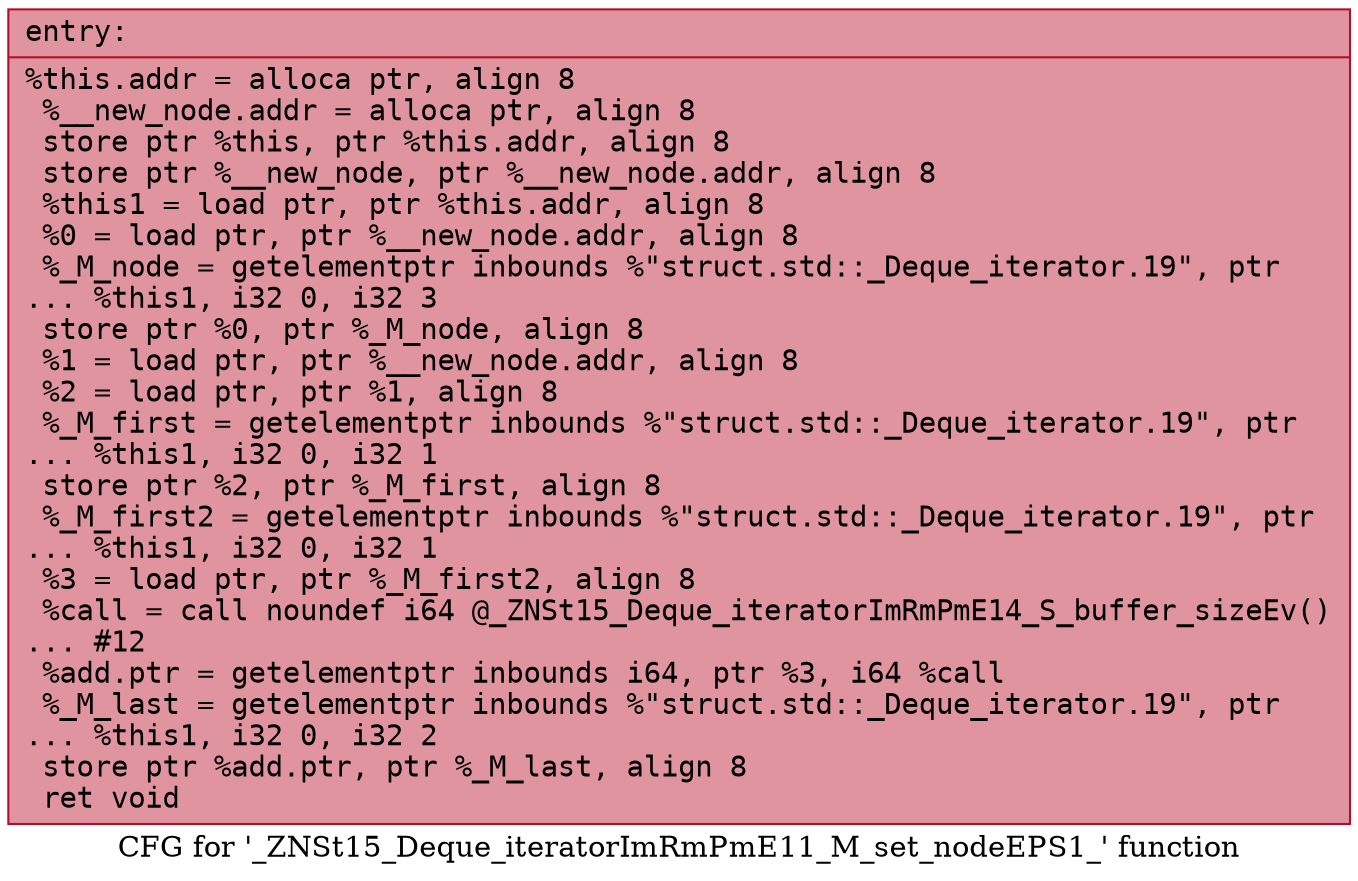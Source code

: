 digraph "CFG for '_ZNSt15_Deque_iteratorImRmPmE11_M_set_nodeEPS1_' function" {
	label="CFG for '_ZNSt15_Deque_iteratorImRmPmE11_M_set_nodeEPS1_' function";

	Node0x560dc9fe2bb0 [shape=record,color="#b70d28ff", style=filled, fillcolor="#b70d2870" fontname="Courier",label="{entry:\l|  %this.addr = alloca ptr, align 8\l  %__new_node.addr = alloca ptr, align 8\l  store ptr %this, ptr %this.addr, align 8\l  store ptr %__new_node, ptr %__new_node.addr, align 8\l  %this1 = load ptr, ptr %this.addr, align 8\l  %0 = load ptr, ptr %__new_node.addr, align 8\l  %_M_node = getelementptr inbounds %\"struct.std::_Deque_iterator.19\", ptr\l... %this1, i32 0, i32 3\l  store ptr %0, ptr %_M_node, align 8\l  %1 = load ptr, ptr %__new_node.addr, align 8\l  %2 = load ptr, ptr %1, align 8\l  %_M_first = getelementptr inbounds %\"struct.std::_Deque_iterator.19\", ptr\l... %this1, i32 0, i32 1\l  store ptr %2, ptr %_M_first, align 8\l  %_M_first2 = getelementptr inbounds %\"struct.std::_Deque_iterator.19\", ptr\l... %this1, i32 0, i32 1\l  %3 = load ptr, ptr %_M_first2, align 8\l  %call = call noundef i64 @_ZNSt15_Deque_iteratorImRmPmE14_S_buffer_sizeEv()\l... #12\l  %add.ptr = getelementptr inbounds i64, ptr %3, i64 %call\l  %_M_last = getelementptr inbounds %\"struct.std::_Deque_iterator.19\", ptr\l... %this1, i32 0, i32 2\l  store ptr %add.ptr, ptr %_M_last, align 8\l  ret void\l}"];
}
